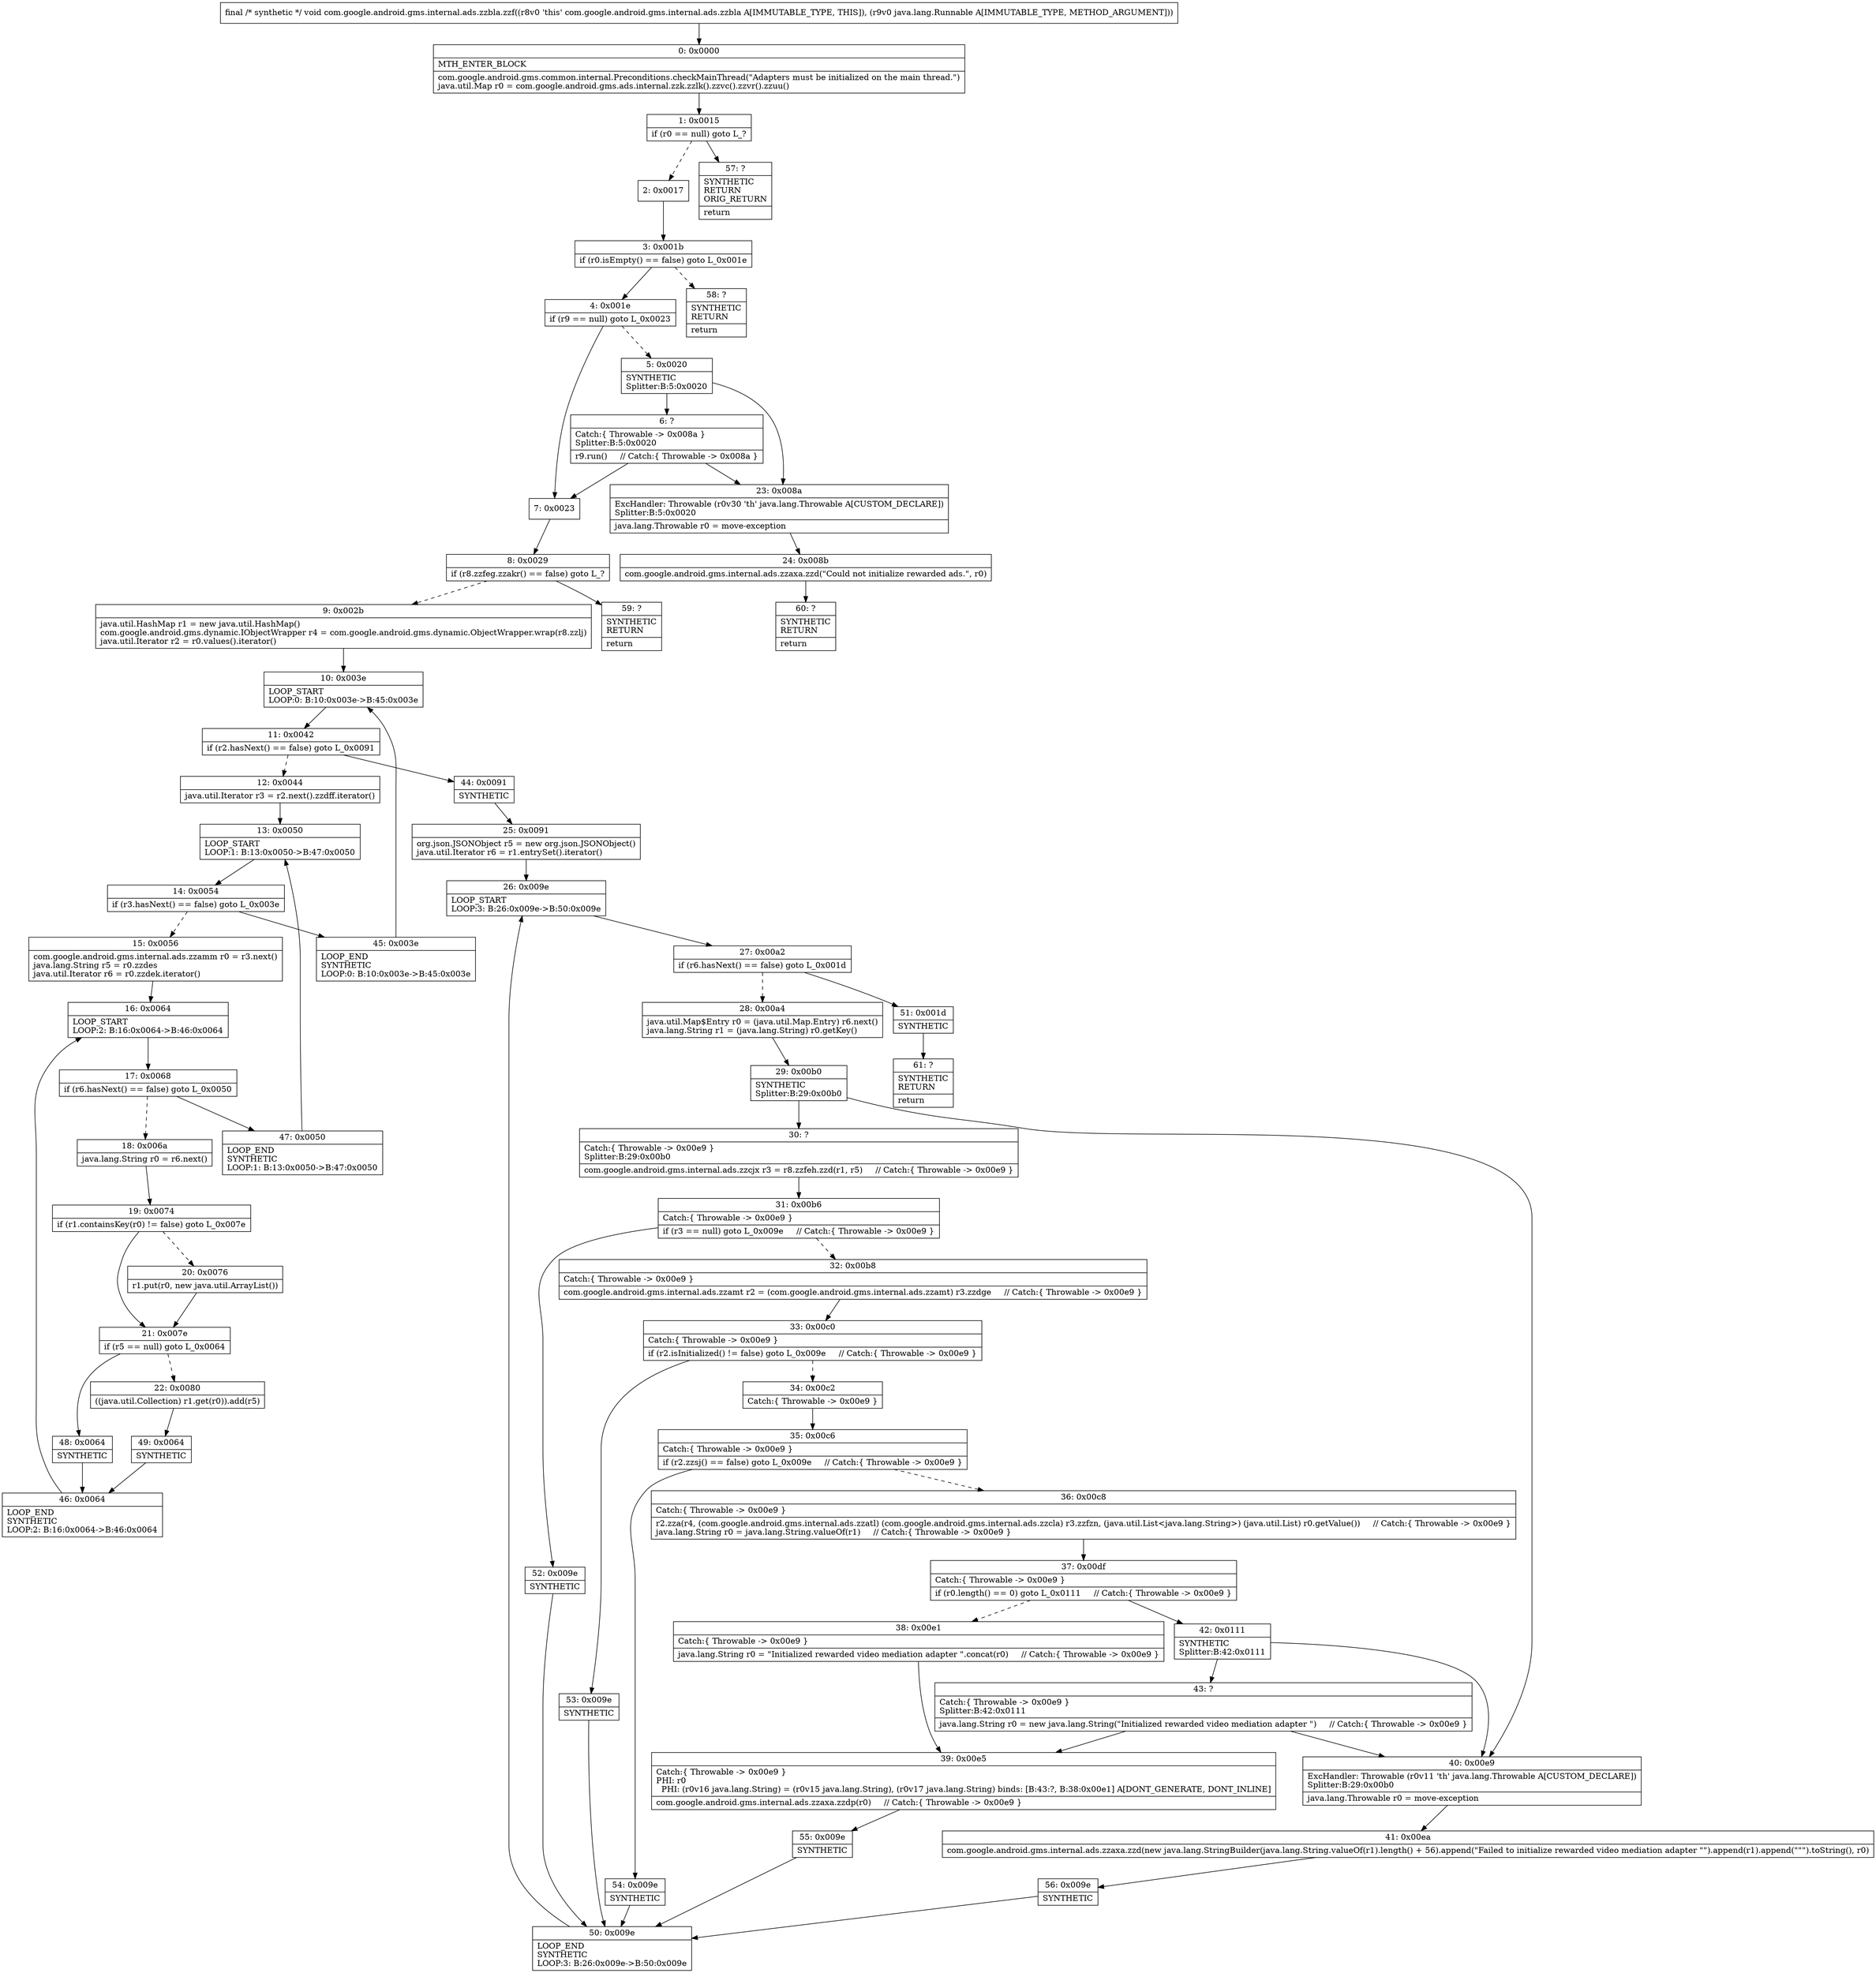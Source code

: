 digraph "CFG forcom.google.android.gms.internal.ads.zzbla.zzf(Ljava\/lang\/Runnable;)V" {
Node_0 [shape=record,label="{0\:\ 0x0000|MTH_ENTER_BLOCK\l|com.google.android.gms.common.internal.Preconditions.checkMainThread(\"Adapters must be initialized on the main thread.\")\ljava.util.Map r0 = com.google.android.gms.ads.internal.zzk.zzlk().zzvc().zzvr().zzuu()\l}"];
Node_1 [shape=record,label="{1\:\ 0x0015|if (r0 == null) goto L_?\l}"];
Node_2 [shape=record,label="{2\:\ 0x0017}"];
Node_3 [shape=record,label="{3\:\ 0x001b|if (r0.isEmpty() == false) goto L_0x001e\l}"];
Node_4 [shape=record,label="{4\:\ 0x001e|if (r9 == null) goto L_0x0023\l}"];
Node_5 [shape=record,label="{5\:\ 0x0020|SYNTHETIC\lSplitter:B:5:0x0020\l}"];
Node_6 [shape=record,label="{6\:\ ?|Catch:\{ Throwable \-\> 0x008a \}\lSplitter:B:5:0x0020\l|r9.run()     \/\/ Catch:\{ Throwable \-\> 0x008a \}\l}"];
Node_7 [shape=record,label="{7\:\ 0x0023}"];
Node_8 [shape=record,label="{8\:\ 0x0029|if (r8.zzfeg.zzakr() == false) goto L_?\l}"];
Node_9 [shape=record,label="{9\:\ 0x002b|java.util.HashMap r1 = new java.util.HashMap()\lcom.google.android.gms.dynamic.IObjectWrapper r4 = com.google.android.gms.dynamic.ObjectWrapper.wrap(r8.zzlj)\ljava.util.Iterator r2 = r0.values().iterator()\l}"];
Node_10 [shape=record,label="{10\:\ 0x003e|LOOP_START\lLOOP:0: B:10:0x003e\-\>B:45:0x003e\l}"];
Node_11 [shape=record,label="{11\:\ 0x0042|if (r2.hasNext() == false) goto L_0x0091\l}"];
Node_12 [shape=record,label="{12\:\ 0x0044|java.util.Iterator r3 = r2.next().zzdff.iterator()\l}"];
Node_13 [shape=record,label="{13\:\ 0x0050|LOOP_START\lLOOP:1: B:13:0x0050\-\>B:47:0x0050\l}"];
Node_14 [shape=record,label="{14\:\ 0x0054|if (r3.hasNext() == false) goto L_0x003e\l}"];
Node_15 [shape=record,label="{15\:\ 0x0056|com.google.android.gms.internal.ads.zzamm r0 = r3.next()\ljava.lang.String r5 = r0.zzdes\ljava.util.Iterator r6 = r0.zzdek.iterator()\l}"];
Node_16 [shape=record,label="{16\:\ 0x0064|LOOP_START\lLOOP:2: B:16:0x0064\-\>B:46:0x0064\l}"];
Node_17 [shape=record,label="{17\:\ 0x0068|if (r6.hasNext() == false) goto L_0x0050\l}"];
Node_18 [shape=record,label="{18\:\ 0x006a|java.lang.String r0 = r6.next()\l}"];
Node_19 [shape=record,label="{19\:\ 0x0074|if (r1.containsKey(r0) != false) goto L_0x007e\l}"];
Node_20 [shape=record,label="{20\:\ 0x0076|r1.put(r0, new java.util.ArrayList())\l}"];
Node_21 [shape=record,label="{21\:\ 0x007e|if (r5 == null) goto L_0x0064\l}"];
Node_22 [shape=record,label="{22\:\ 0x0080|((java.util.Collection) r1.get(r0)).add(r5)\l}"];
Node_23 [shape=record,label="{23\:\ 0x008a|ExcHandler: Throwable (r0v30 'th' java.lang.Throwable A[CUSTOM_DECLARE])\lSplitter:B:5:0x0020\l|java.lang.Throwable r0 = move\-exception\l}"];
Node_24 [shape=record,label="{24\:\ 0x008b|com.google.android.gms.internal.ads.zzaxa.zzd(\"Could not initialize rewarded ads.\", r0)\l}"];
Node_25 [shape=record,label="{25\:\ 0x0091|org.json.JSONObject r5 = new org.json.JSONObject()\ljava.util.Iterator r6 = r1.entrySet().iterator()\l}"];
Node_26 [shape=record,label="{26\:\ 0x009e|LOOP_START\lLOOP:3: B:26:0x009e\-\>B:50:0x009e\l}"];
Node_27 [shape=record,label="{27\:\ 0x00a2|if (r6.hasNext() == false) goto L_0x001d\l}"];
Node_28 [shape=record,label="{28\:\ 0x00a4|java.util.Map$Entry r0 = (java.util.Map.Entry) r6.next()\ljava.lang.String r1 = (java.lang.String) r0.getKey()\l}"];
Node_29 [shape=record,label="{29\:\ 0x00b0|SYNTHETIC\lSplitter:B:29:0x00b0\l}"];
Node_30 [shape=record,label="{30\:\ ?|Catch:\{ Throwable \-\> 0x00e9 \}\lSplitter:B:29:0x00b0\l|com.google.android.gms.internal.ads.zzcjx r3 = r8.zzfeh.zzd(r1, r5)     \/\/ Catch:\{ Throwable \-\> 0x00e9 \}\l}"];
Node_31 [shape=record,label="{31\:\ 0x00b6|Catch:\{ Throwable \-\> 0x00e9 \}\l|if (r3 == null) goto L_0x009e     \/\/ Catch:\{ Throwable \-\> 0x00e9 \}\l}"];
Node_32 [shape=record,label="{32\:\ 0x00b8|Catch:\{ Throwable \-\> 0x00e9 \}\l|com.google.android.gms.internal.ads.zzamt r2 = (com.google.android.gms.internal.ads.zzamt) r3.zzdge     \/\/ Catch:\{ Throwable \-\> 0x00e9 \}\l}"];
Node_33 [shape=record,label="{33\:\ 0x00c0|Catch:\{ Throwable \-\> 0x00e9 \}\l|if (r2.isInitialized() != false) goto L_0x009e     \/\/ Catch:\{ Throwable \-\> 0x00e9 \}\l}"];
Node_34 [shape=record,label="{34\:\ 0x00c2|Catch:\{ Throwable \-\> 0x00e9 \}\l}"];
Node_35 [shape=record,label="{35\:\ 0x00c6|Catch:\{ Throwable \-\> 0x00e9 \}\l|if (r2.zzsj() == false) goto L_0x009e     \/\/ Catch:\{ Throwable \-\> 0x00e9 \}\l}"];
Node_36 [shape=record,label="{36\:\ 0x00c8|Catch:\{ Throwable \-\> 0x00e9 \}\l|r2.zza(r4, (com.google.android.gms.internal.ads.zzatl) (com.google.android.gms.internal.ads.zzcla) r3.zzfzn, (java.util.List\<java.lang.String\>) (java.util.List) r0.getValue())     \/\/ Catch:\{ Throwable \-\> 0x00e9 \}\ljava.lang.String r0 = java.lang.String.valueOf(r1)     \/\/ Catch:\{ Throwable \-\> 0x00e9 \}\l}"];
Node_37 [shape=record,label="{37\:\ 0x00df|Catch:\{ Throwable \-\> 0x00e9 \}\l|if (r0.length() == 0) goto L_0x0111     \/\/ Catch:\{ Throwable \-\> 0x00e9 \}\l}"];
Node_38 [shape=record,label="{38\:\ 0x00e1|Catch:\{ Throwable \-\> 0x00e9 \}\l|java.lang.String r0 = \"Initialized rewarded video mediation adapter \".concat(r0)     \/\/ Catch:\{ Throwable \-\> 0x00e9 \}\l}"];
Node_39 [shape=record,label="{39\:\ 0x00e5|Catch:\{ Throwable \-\> 0x00e9 \}\lPHI: r0 \l  PHI: (r0v16 java.lang.String) = (r0v15 java.lang.String), (r0v17 java.lang.String) binds: [B:43:?, B:38:0x00e1] A[DONT_GENERATE, DONT_INLINE]\l|com.google.android.gms.internal.ads.zzaxa.zzdp(r0)     \/\/ Catch:\{ Throwable \-\> 0x00e9 \}\l}"];
Node_40 [shape=record,label="{40\:\ 0x00e9|ExcHandler: Throwable (r0v11 'th' java.lang.Throwable A[CUSTOM_DECLARE])\lSplitter:B:29:0x00b0\l|java.lang.Throwable r0 = move\-exception\l}"];
Node_41 [shape=record,label="{41\:\ 0x00ea|com.google.android.gms.internal.ads.zzaxa.zzd(new java.lang.StringBuilder(java.lang.String.valueOf(r1).length() + 56).append(\"Failed to initialize rewarded video mediation adapter \"\").append(r1).append(\"\"\").toString(), r0)\l}"];
Node_42 [shape=record,label="{42\:\ 0x0111|SYNTHETIC\lSplitter:B:42:0x0111\l}"];
Node_43 [shape=record,label="{43\:\ ?|Catch:\{ Throwable \-\> 0x00e9 \}\lSplitter:B:42:0x0111\l|java.lang.String r0 = new java.lang.String(\"Initialized rewarded video mediation adapter \")     \/\/ Catch:\{ Throwable \-\> 0x00e9 \}\l}"];
Node_44 [shape=record,label="{44\:\ 0x0091|SYNTHETIC\l}"];
Node_45 [shape=record,label="{45\:\ 0x003e|LOOP_END\lSYNTHETIC\lLOOP:0: B:10:0x003e\-\>B:45:0x003e\l}"];
Node_46 [shape=record,label="{46\:\ 0x0064|LOOP_END\lSYNTHETIC\lLOOP:2: B:16:0x0064\-\>B:46:0x0064\l}"];
Node_47 [shape=record,label="{47\:\ 0x0050|LOOP_END\lSYNTHETIC\lLOOP:1: B:13:0x0050\-\>B:47:0x0050\l}"];
Node_48 [shape=record,label="{48\:\ 0x0064|SYNTHETIC\l}"];
Node_49 [shape=record,label="{49\:\ 0x0064|SYNTHETIC\l}"];
Node_50 [shape=record,label="{50\:\ 0x009e|LOOP_END\lSYNTHETIC\lLOOP:3: B:26:0x009e\-\>B:50:0x009e\l}"];
Node_51 [shape=record,label="{51\:\ 0x001d|SYNTHETIC\l}"];
Node_52 [shape=record,label="{52\:\ 0x009e|SYNTHETIC\l}"];
Node_53 [shape=record,label="{53\:\ 0x009e|SYNTHETIC\l}"];
Node_54 [shape=record,label="{54\:\ 0x009e|SYNTHETIC\l}"];
Node_55 [shape=record,label="{55\:\ 0x009e|SYNTHETIC\l}"];
Node_56 [shape=record,label="{56\:\ 0x009e|SYNTHETIC\l}"];
Node_57 [shape=record,label="{57\:\ ?|SYNTHETIC\lRETURN\lORIG_RETURN\l|return\l}"];
Node_58 [shape=record,label="{58\:\ ?|SYNTHETIC\lRETURN\l|return\l}"];
Node_59 [shape=record,label="{59\:\ ?|SYNTHETIC\lRETURN\l|return\l}"];
Node_60 [shape=record,label="{60\:\ ?|SYNTHETIC\lRETURN\l|return\l}"];
Node_61 [shape=record,label="{61\:\ ?|SYNTHETIC\lRETURN\l|return\l}"];
MethodNode[shape=record,label="{final \/* synthetic *\/ void com.google.android.gms.internal.ads.zzbla.zzf((r8v0 'this' com.google.android.gms.internal.ads.zzbla A[IMMUTABLE_TYPE, THIS]), (r9v0 java.lang.Runnable A[IMMUTABLE_TYPE, METHOD_ARGUMENT])) }"];
MethodNode -> Node_0;
Node_0 -> Node_1;
Node_1 -> Node_2[style=dashed];
Node_1 -> Node_57;
Node_2 -> Node_3;
Node_3 -> Node_4;
Node_3 -> Node_58[style=dashed];
Node_4 -> Node_5[style=dashed];
Node_4 -> Node_7;
Node_5 -> Node_6;
Node_5 -> Node_23;
Node_6 -> Node_7;
Node_6 -> Node_23;
Node_7 -> Node_8;
Node_8 -> Node_9[style=dashed];
Node_8 -> Node_59;
Node_9 -> Node_10;
Node_10 -> Node_11;
Node_11 -> Node_12[style=dashed];
Node_11 -> Node_44;
Node_12 -> Node_13;
Node_13 -> Node_14;
Node_14 -> Node_15[style=dashed];
Node_14 -> Node_45;
Node_15 -> Node_16;
Node_16 -> Node_17;
Node_17 -> Node_18[style=dashed];
Node_17 -> Node_47;
Node_18 -> Node_19;
Node_19 -> Node_20[style=dashed];
Node_19 -> Node_21;
Node_20 -> Node_21;
Node_21 -> Node_22[style=dashed];
Node_21 -> Node_48;
Node_22 -> Node_49;
Node_23 -> Node_24;
Node_24 -> Node_60;
Node_25 -> Node_26;
Node_26 -> Node_27;
Node_27 -> Node_28[style=dashed];
Node_27 -> Node_51;
Node_28 -> Node_29;
Node_29 -> Node_30;
Node_29 -> Node_40;
Node_30 -> Node_31;
Node_31 -> Node_32[style=dashed];
Node_31 -> Node_52;
Node_32 -> Node_33;
Node_33 -> Node_34[style=dashed];
Node_33 -> Node_53;
Node_34 -> Node_35;
Node_35 -> Node_36[style=dashed];
Node_35 -> Node_54;
Node_36 -> Node_37;
Node_37 -> Node_38[style=dashed];
Node_37 -> Node_42;
Node_38 -> Node_39;
Node_39 -> Node_55;
Node_40 -> Node_41;
Node_41 -> Node_56;
Node_42 -> Node_43;
Node_42 -> Node_40;
Node_43 -> Node_40;
Node_43 -> Node_39;
Node_44 -> Node_25;
Node_45 -> Node_10;
Node_46 -> Node_16;
Node_47 -> Node_13;
Node_48 -> Node_46;
Node_49 -> Node_46;
Node_50 -> Node_26;
Node_51 -> Node_61;
Node_52 -> Node_50;
Node_53 -> Node_50;
Node_54 -> Node_50;
Node_55 -> Node_50;
Node_56 -> Node_50;
}

